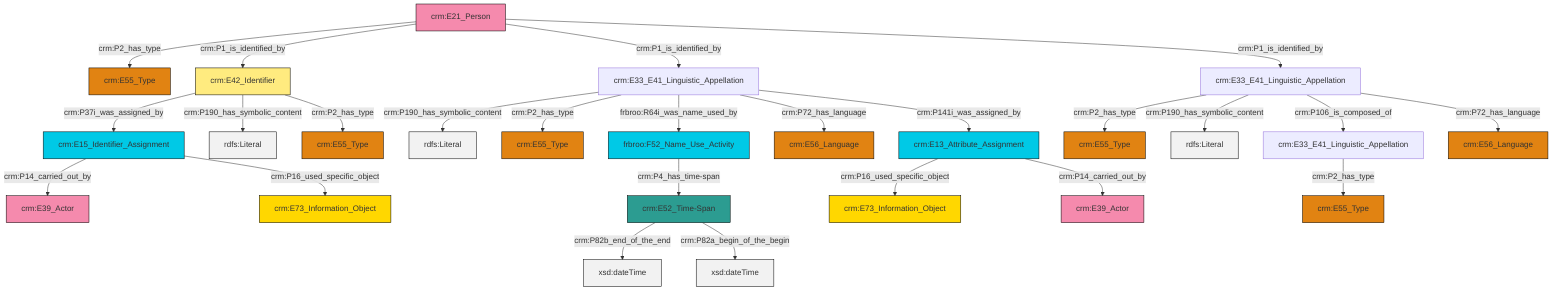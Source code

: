 graph TD
classDef Literal fill:#f2f2f2,stroke:#000000;
classDef CRM_Entity fill:#FFFFFF,stroke:#000000;
classDef Temporal_Entity fill:#00C9E6, stroke:#000000;
classDef Type fill:#E18312, stroke:#000000;
classDef Time-Span fill:#2C9C91, stroke:#000000;
classDef Appellation fill:#FFEB7F, stroke:#000000;
classDef Place fill:#008836, stroke:#000000;
classDef Persistent_Item fill:#B266B2, stroke:#000000;
classDef Conceptual_Object fill:#FFD700, stroke:#000000;
classDef Physical_Thing fill:#D2B48C, stroke:#000000;
classDef Actor fill:#f58aad, stroke:#000000;
classDef PC_Classes fill:#4ce600, stroke:#000000;
classDef Multi fill:#cccccc,stroke:#000000;

2["crm:E52_Time-Span"]:::Time-Span -->|crm:P82b_end_of_the_end| 3[xsd:dateTime]:::Literal
4["frbroo:F52_Name_Use_Activity"]:::Temporal_Entity -->|crm:P4_has_time-span| 2["crm:E52_Time-Span"]:::Time-Span
7["crm:E15_Identifier_Assignment"]:::Temporal_Entity -->|crm:P14_carried_out_by| 8["crm:E39_Actor"]:::Actor
9["crm:E33_E41_Linguistic_Appellation"]:::Default -->|crm:P190_has_symbolic_content| 10[rdfs:Literal]:::Literal
17["crm:E21_Person"]:::Actor -->|crm:P2_has_type| 18["crm:E55_Type"]:::Type
21["crm:E33_E41_Linguistic_Appellation"]:::Default -->|crm:P2_has_type| 23["crm:E55_Type"]:::Type
9["crm:E33_E41_Linguistic_Appellation"]:::Default -->|crm:P2_has_type| 27["crm:E55_Type"]:::Type
17["crm:E21_Person"]:::Actor -->|crm:P1_is_identified_by| 28["crm:E42_Identifier"]:::Appellation
9["crm:E33_E41_Linguistic_Appellation"]:::Default -->|frbroo:R64i_was_name_used_by| 4["frbroo:F52_Name_Use_Activity"]:::Temporal_Entity
21["crm:E33_E41_Linguistic_Appellation"]:::Default -->|crm:P190_has_symbolic_content| 30[rdfs:Literal]:::Literal
21["crm:E33_E41_Linguistic_Appellation"]:::Default -->|crm:P106_is_composed_of| 0["crm:E33_E41_Linguistic_Appellation"]:::Default
9["crm:E33_E41_Linguistic_Appellation"]:::Default -->|crm:P72_has_language| 33["crm:E56_Language"]:::Type
28["crm:E42_Identifier"]:::Appellation -->|crm:P37i_was_assigned_by| 7["crm:E15_Identifier_Assignment"]:::Temporal_Entity
13["crm:E13_Attribute_Assignment"]:::Temporal_Entity -->|crm:P16_used_specific_object| 5["crm:E73_Information_Object"]:::Conceptual_Object
17["crm:E21_Person"]:::Actor -->|crm:P1_is_identified_by| 9["crm:E33_E41_Linguistic_Appellation"]:::Default
2["crm:E52_Time-Span"]:::Time-Span -->|crm:P82a_begin_of_the_begin| 37[xsd:dateTime]:::Literal
13["crm:E13_Attribute_Assignment"]:::Temporal_Entity -->|crm:P14_carried_out_by| 24["crm:E39_Actor"]:::Actor
28["crm:E42_Identifier"]:::Appellation -->|crm:P190_has_symbolic_content| 41[rdfs:Literal]:::Literal
17["crm:E21_Person"]:::Actor -->|crm:P1_is_identified_by| 21["crm:E33_E41_Linguistic_Appellation"]:::Default
21["crm:E33_E41_Linguistic_Appellation"]:::Default -->|crm:P72_has_language| 42["crm:E56_Language"]:::Type
28["crm:E42_Identifier"]:::Appellation -->|crm:P2_has_type| 45["crm:E55_Type"]:::Type
7["crm:E15_Identifier_Assignment"]:::Temporal_Entity -->|crm:P16_used_specific_object| 34["crm:E73_Information_Object"]:::Conceptual_Object
0["crm:E33_E41_Linguistic_Appellation"]:::Default -->|crm:P2_has_type| 19["crm:E55_Type"]:::Type
9["crm:E33_E41_Linguistic_Appellation"]:::Default -->|crm:P141i_was_assigned_by| 13["crm:E13_Attribute_Assignment"]:::Temporal_Entity